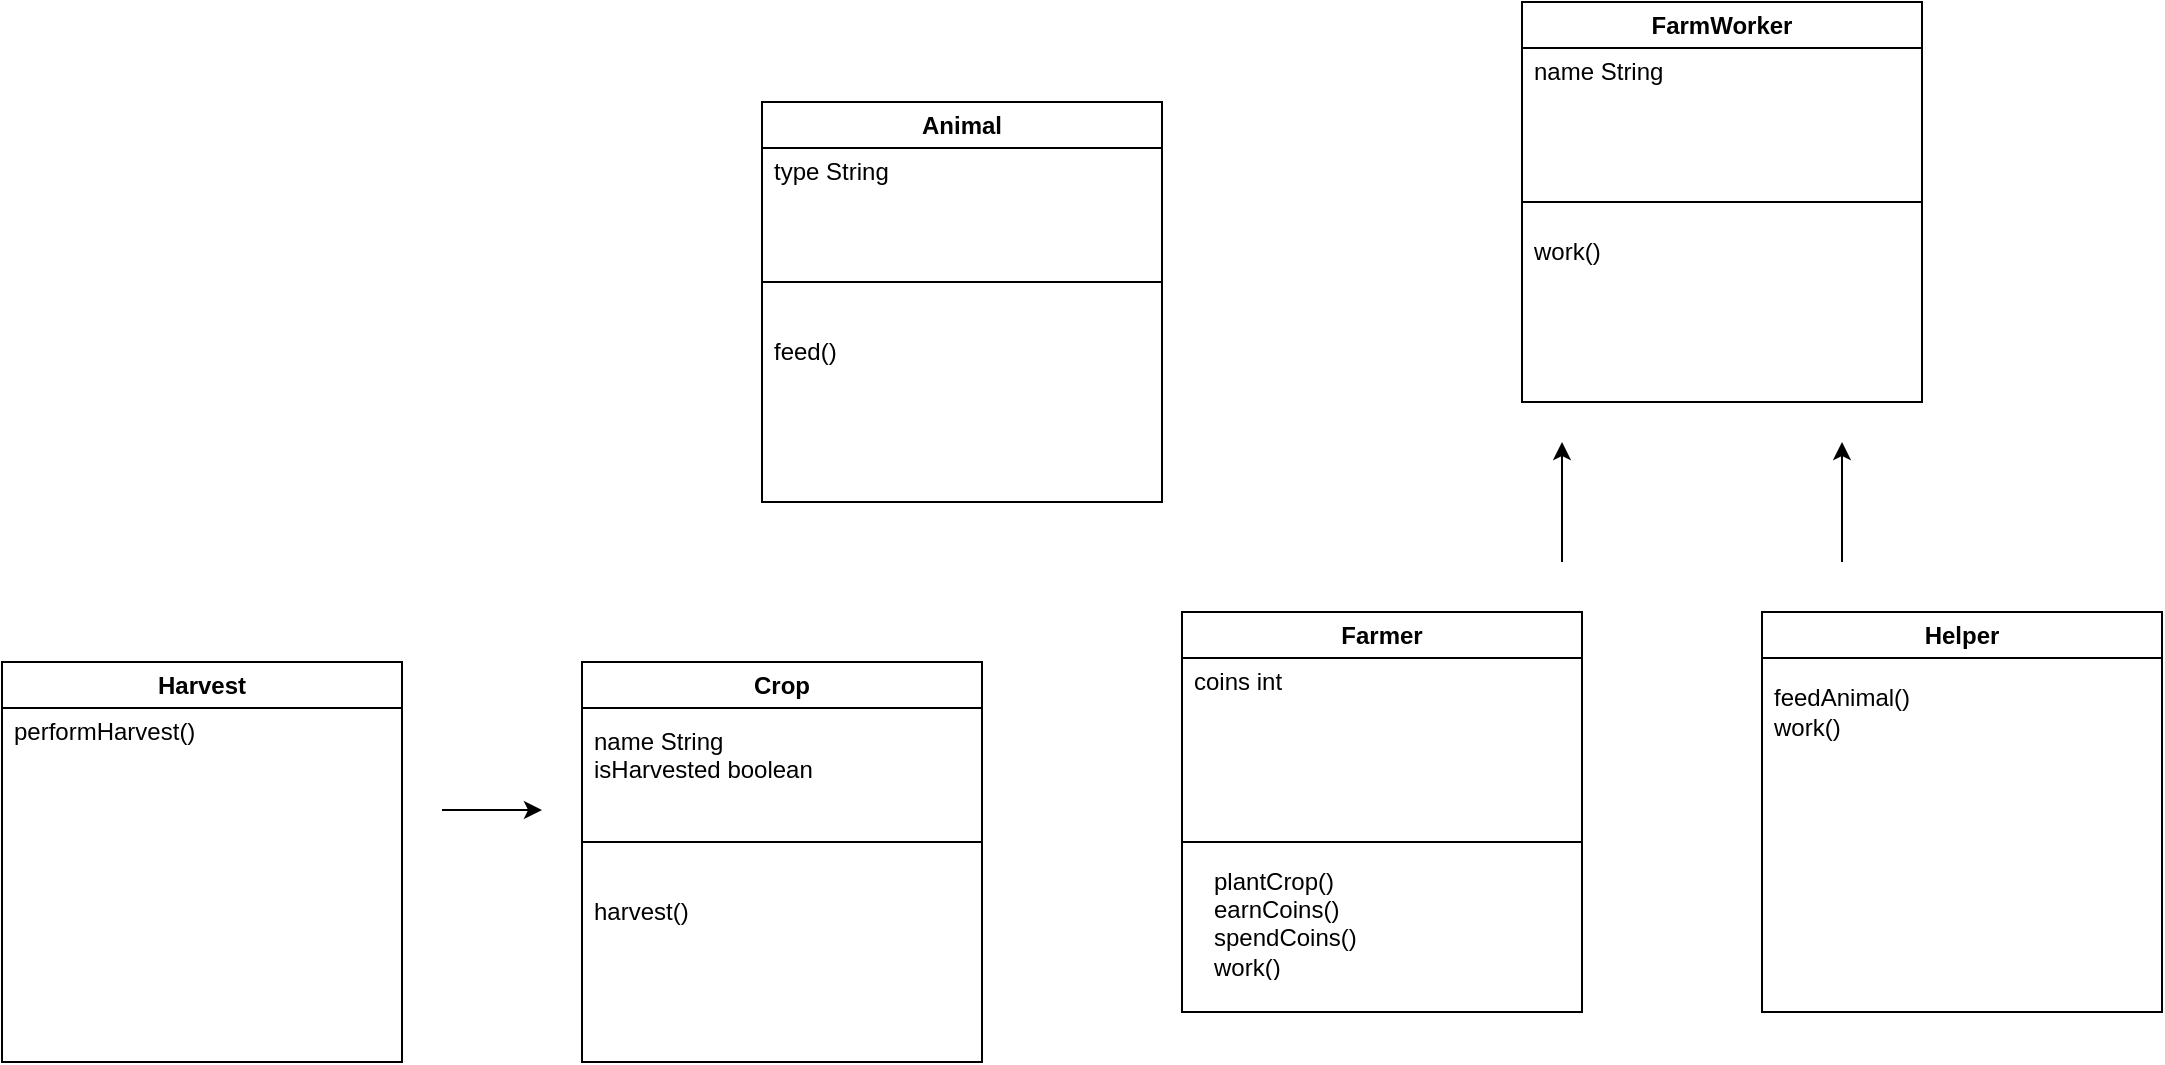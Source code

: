 <mxfile version="24.8.0">
  <diagram id="C5RBs43oDa-KdzZeNtuy" name="Page-1">
    <mxGraphModel dx="2253" dy="781" grid="1" gridSize="10" guides="1" tooltips="1" connect="1" arrows="1" fold="1" page="1" pageScale="1" pageWidth="827" pageHeight="1169" math="0" shadow="0">
      <root>
        <mxCell id="WIyWlLk6GJQsqaUBKTNV-0" />
        <mxCell id="WIyWlLk6GJQsqaUBKTNV-1" parent="WIyWlLk6GJQsqaUBKTNV-0" />
        <mxCell id="gl8ojvuQFRHi8gJZ0lb9-0" value="FarmWorker" style="swimlane;whiteSpace=wrap;html=1;" vertex="1" parent="WIyWlLk6GJQsqaUBKTNV-1">
          <mxGeometry x="170" y="180" width="200" height="200" as="geometry" />
        </mxCell>
        <mxCell id="gl8ojvuQFRHi8gJZ0lb9-1" value="name String" style="text;strokeColor=none;fillColor=none;align=left;verticalAlign=middle;spacingLeft=4;spacingRight=4;overflow=hidden;points=[[0,0.5],[1,0.5]];portConstraint=eastwest;rotatable=0;whiteSpace=wrap;html=1;" vertex="1" parent="gl8ojvuQFRHi8gJZ0lb9-0">
          <mxGeometry y="20" width="80" height="30" as="geometry" />
        </mxCell>
        <mxCell id="gl8ojvuQFRHi8gJZ0lb9-4" value="work()" style="text;strokeColor=none;fillColor=none;align=left;verticalAlign=middle;spacingLeft=4;spacingRight=4;overflow=hidden;points=[[0,0.5],[1,0.5]];portConstraint=eastwest;rotatable=0;whiteSpace=wrap;html=1;" vertex="1" parent="gl8ojvuQFRHi8gJZ0lb9-0">
          <mxGeometry y="110" width="80" height="30" as="geometry" />
        </mxCell>
        <mxCell id="gl8ojvuQFRHi8gJZ0lb9-5" value="" style="endArrow=none;html=1;rounded=0;exitX=1;exitY=0.5;exitDx=0;exitDy=0;entryX=0;entryY=0.5;entryDx=0;entryDy=0;" edge="1" parent="WIyWlLk6GJQsqaUBKTNV-1" source="gl8ojvuQFRHi8gJZ0lb9-0" target="gl8ojvuQFRHi8gJZ0lb9-0">
          <mxGeometry width="50" height="50" relative="1" as="geometry">
            <mxPoint x="300" y="279.5" as="sourcePoint" />
            <mxPoint x="190" y="279.5" as="targetPoint" />
          </mxGeometry>
        </mxCell>
        <mxCell id="gl8ojvuQFRHi8gJZ0lb9-6" value="Helper" style="swimlane;whiteSpace=wrap;html=1;" vertex="1" parent="WIyWlLk6GJQsqaUBKTNV-1">
          <mxGeometry x="290" y="485" width="200" height="200" as="geometry" />
        </mxCell>
        <mxCell id="gl8ojvuQFRHi8gJZ0lb9-8" value="feedAnimal()&lt;div&gt;work()&lt;/div&gt;" style="text;strokeColor=none;fillColor=none;align=left;verticalAlign=middle;spacingLeft=4;spacingRight=4;overflow=hidden;points=[[0,0.5],[1,0.5]];portConstraint=eastwest;rotatable=0;whiteSpace=wrap;html=1;" vertex="1" parent="gl8ojvuQFRHi8gJZ0lb9-6">
          <mxGeometry y="20" width="80" height="60" as="geometry" />
        </mxCell>
        <mxCell id="gl8ojvuQFRHi8gJZ0lb9-9" value="Farmer" style="swimlane;whiteSpace=wrap;html=1;" vertex="1" parent="WIyWlLk6GJQsqaUBKTNV-1">
          <mxGeometry y="485" width="200" height="200" as="geometry" />
        </mxCell>
        <mxCell id="gl8ojvuQFRHi8gJZ0lb9-10" value="coins int" style="text;strokeColor=none;fillColor=none;align=left;verticalAlign=middle;spacingLeft=4;spacingRight=4;overflow=hidden;points=[[0,0.5],[1,0.5]];portConstraint=eastwest;rotatable=0;whiteSpace=wrap;html=1;" vertex="1" parent="gl8ojvuQFRHi8gJZ0lb9-9">
          <mxGeometry y="20" width="80" height="30" as="geometry" />
        </mxCell>
        <mxCell id="gl8ojvuQFRHi8gJZ0lb9-11" value="plantCrop()&lt;div&gt;earnCoins()&lt;/div&gt;&lt;div&gt;spendCoins()&lt;/div&gt;&lt;div&gt;work()&lt;/div&gt;" style="text;strokeColor=none;fillColor=none;align=left;verticalAlign=middle;spacingLeft=4;spacingRight=4;overflow=hidden;points=[[0,0.5],[1,0.5]];portConstraint=eastwest;rotatable=0;whiteSpace=wrap;html=1;" vertex="1" parent="gl8ojvuQFRHi8gJZ0lb9-9">
          <mxGeometry x="10" y="125" width="100" height="60" as="geometry" />
        </mxCell>
        <mxCell id="gl8ojvuQFRHi8gJZ0lb9-12" value="" style="endArrow=none;html=1;rounded=0;exitX=1;exitY=0.5;exitDx=0;exitDy=0;entryX=0;entryY=0.5;entryDx=0;entryDy=0;" edge="1" parent="gl8ojvuQFRHi8gJZ0lb9-9">
          <mxGeometry width="50" height="50" relative="1" as="geometry">
            <mxPoint x="200" y="115" as="sourcePoint" />
            <mxPoint y="115" as="targetPoint" />
          </mxGeometry>
        </mxCell>
        <mxCell id="gl8ojvuQFRHi8gJZ0lb9-13" value="" style="endArrow=classic;html=1;rounded=0;" edge="1" parent="WIyWlLk6GJQsqaUBKTNV-1">
          <mxGeometry width="50" height="50" relative="1" as="geometry">
            <mxPoint x="190" y="460" as="sourcePoint" />
            <mxPoint x="190" y="400" as="targetPoint" />
          </mxGeometry>
        </mxCell>
        <mxCell id="gl8ojvuQFRHi8gJZ0lb9-14" value="" style="endArrow=classic;html=1;rounded=0;" edge="1" parent="WIyWlLk6GJQsqaUBKTNV-1">
          <mxGeometry width="50" height="50" relative="1" as="geometry">
            <mxPoint x="330" y="460" as="sourcePoint" />
            <mxPoint x="330" y="400" as="targetPoint" />
          </mxGeometry>
        </mxCell>
        <mxCell id="gl8ojvuQFRHi8gJZ0lb9-15" value="Animal" style="swimlane;whiteSpace=wrap;html=1;" vertex="1" parent="WIyWlLk6GJQsqaUBKTNV-1">
          <mxGeometry x="-210" y="230" width="200" height="200" as="geometry" />
        </mxCell>
        <mxCell id="gl8ojvuQFRHi8gJZ0lb9-16" value="type String" style="text;strokeColor=none;fillColor=none;align=left;verticalAlign=middle;spacingLeft=4;spacingRight=4;overflow=hidden;points=[[0,0.5],[1,0.5]];portConstraint=eastwest;rotatable=0;whiteSpace=wrap;html=1;" vertex="1" parent="gl8ojvuQFRHi8gJZ0lb9-15">
          <mxGeometry y="20" width="80" height="30" as="geometry" />
        </mxCell>
        <mxCell id="gl8ojvuQFRHi8gJZ0lb9-17" value="feed()" style="text;strokeColor=none;fillColor=none;align=left;verticalAlign=middle;spacingLeft=4;spacingRight=4;overflow=hidden;points=[[0,0.5],[1,0.5]];portConstraint=eastwest;rotatable=0;whiteSpace=wrap;html=1;" vertex="1" parent="gl8ojvuQFRHi8gJZ0lb9-15">
          <mxGeometry y="110" width="80" height="30" as="geometry" />
        </mxCell>
        <mxCell id="gl8ojvuQFRHi8gJZ0lb9-18" value="" style="endArrow=none;html=1;rounded=0;exitX=1;exitY=0.5;exitDx=0;exitDy=0;entryX=0;entryY=0.5;entryDx=0;entryDy=0;" edge="1" parent="gl8ojvuQFRHi8gJZ0lb9-15">
          <mxGeometry width="50" height="50" relative="1" as="geometry">
            <mxPoint x="200" y="90" as="sourcePoint" />
            <mxPoint y="90" as="targetPoint" />
          </mxGeometry>
        </mxCell>
        <mxCell id="gl8ojvuQFRHi8gJZ0lb9-19" value="Crop" style="swimlane;whiteSpace=wrap;html=1;" vertex="1" parent="WIyWlLk6GJQsqaUBKTNV-1">
          <mxGeometry x="-300" y="510" width="200" height="200" as="geometry" />
        </mxCell>
        <mxCell id="gl8ojvuQFRHi8gJZ0lb9-20" value="name String&lt;div&gt;isHarvested boolean&lt;/div&gt;" style="text;strokeColor=none;fillColor=none;align=left;verticalAlign=middle;spacingLeft=4;spacingRight=4;overflow=hidden;points=[[0,0.5],[1,0.5]];portConstraint=eastwest;rotatable=0;whiteSpace=wrap;html=1;" vertex="1" parent="gl8ojvuQFRHi8gJZ0lb9-19">
          <mxGeometry y="30" width="150" height="30" as="geometry" />
        </mxCell>
        <mxCell id="gl8ojvuQFRHi8gJZ0lb9-21" value="harvest()" style="text;strokeColor=none;fillColor=none;align=left;verticalAlign=middle;spacingLeft=4;spacingRight=4;overflow=hidden;points=[[0,0.5],[1,0.5]];portConstraint=eastwest;rotatable=0;whiteSpace=wrap;html=1;" vertex="1" parent="gl8ojvuQFRHi8gJZ0lb9-19">
          <mxGeometry y="110" width="80" height="30" as="geometry" />
        </mxCell>
        <mxCell id="gl8ojvuQFRHi8gJZ0lb9-22" value="" style="endArrow=none;html=1;rounded=0;exitX=1;exitY=0.5;exitDx=0;exitDy=0;entryX=0;entryY=0.5;entryDx=0;entryDy=0;" edge="1" parent="gl8ojvuQFRHi8gJZ0lb9-19">
          <mxGeometry width="50" height="50" relative="1" as="geometry">
            <mxPoint x="200" y="90" as="sourcePoint" />
            <mxPoint y="90" as="targetPoint" />
          </mxGeometry>
        </mxCell>
        <mxCell id="gl8ojvuQFRHi8gJZ0lb9-23" value="Harvest" style="swimlane;whiteSpace=wrap;html=1;" vertex="1" parent="WIyWlLk6GJQsqaUBKTNV-1">
          <mxGeometry x="-590" y="510" width="200" height="200" as="geometry" />
        </mxCell>
        <mxCell id="gl8ojvuQFRHi8gJZ0lb9-25" value="performHarvest()" style="text;strokeColor=none;fillColor=none;align=left;verticalAlign=middle;spacingLeft=4;spacingRight=4;overflow=hidden;points=[[0,0.5],[1,0.5]];portConstraint=eastwest;rotatable=0;whiteSpace=wrap;html=1;" vertex="1" parent="gl8ojvuQFRHi8gJZ0lb9-23">
          <mxGeometry y="20" width="110" height="30" as="geometry" />
        </mxCell>
        <mxCell id="gl8ojvuQFRHi8gJZ0lb9-27" value="" style="endArrow=classic;html=1;rounded=0;" edge="1" parent="WIyWlLk6GJQsqaUBKTNV-1">
          <mxGeometry width="50" height="50" relative="1" as="geometry">
            <mxPoint x="-370" y="584" as="sourcePoint" />
            <mxPoint x="-320" y="584" as="targetPoint" />
          </mxGeometry>
        </mxCell>
      </root>
    </mxGraphModel>
  </diagram>
</mxfile>
